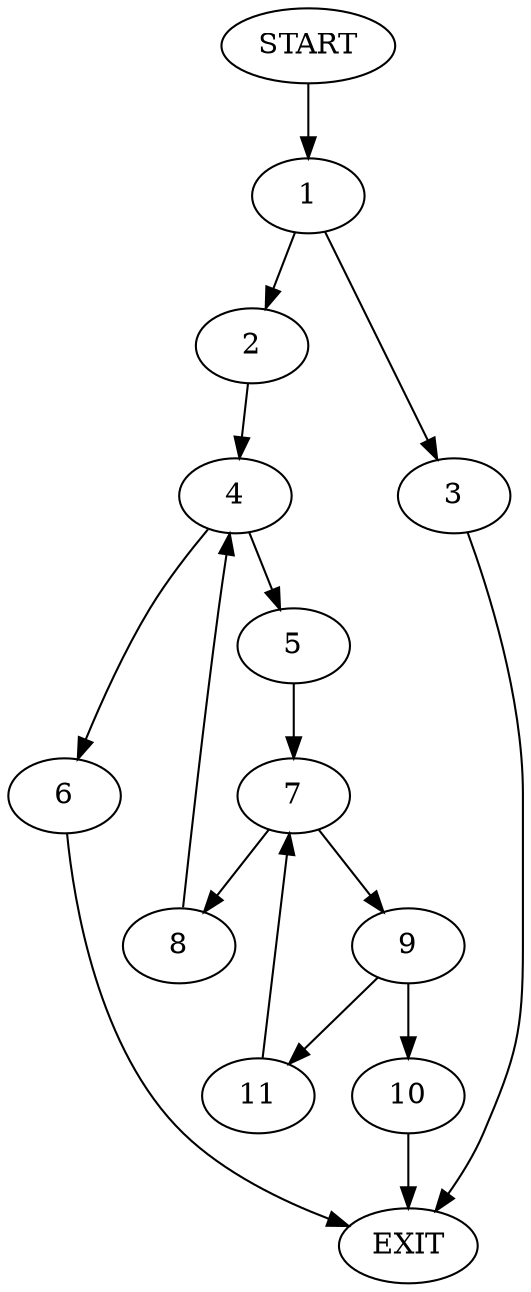 digraph {
0 [label="START"]
12 [label="EXIT"]
0 -> 1
1 -> 2
1 -> 3
2 -> 4
3 -> 12
4 -> 5
4 -> 6
6 -> 12
5 -> 7
7 -> 8
7 -> 9
8 -> 4
9 -> 10
9 -> 11
10 -> 12
11 -> 7
}
